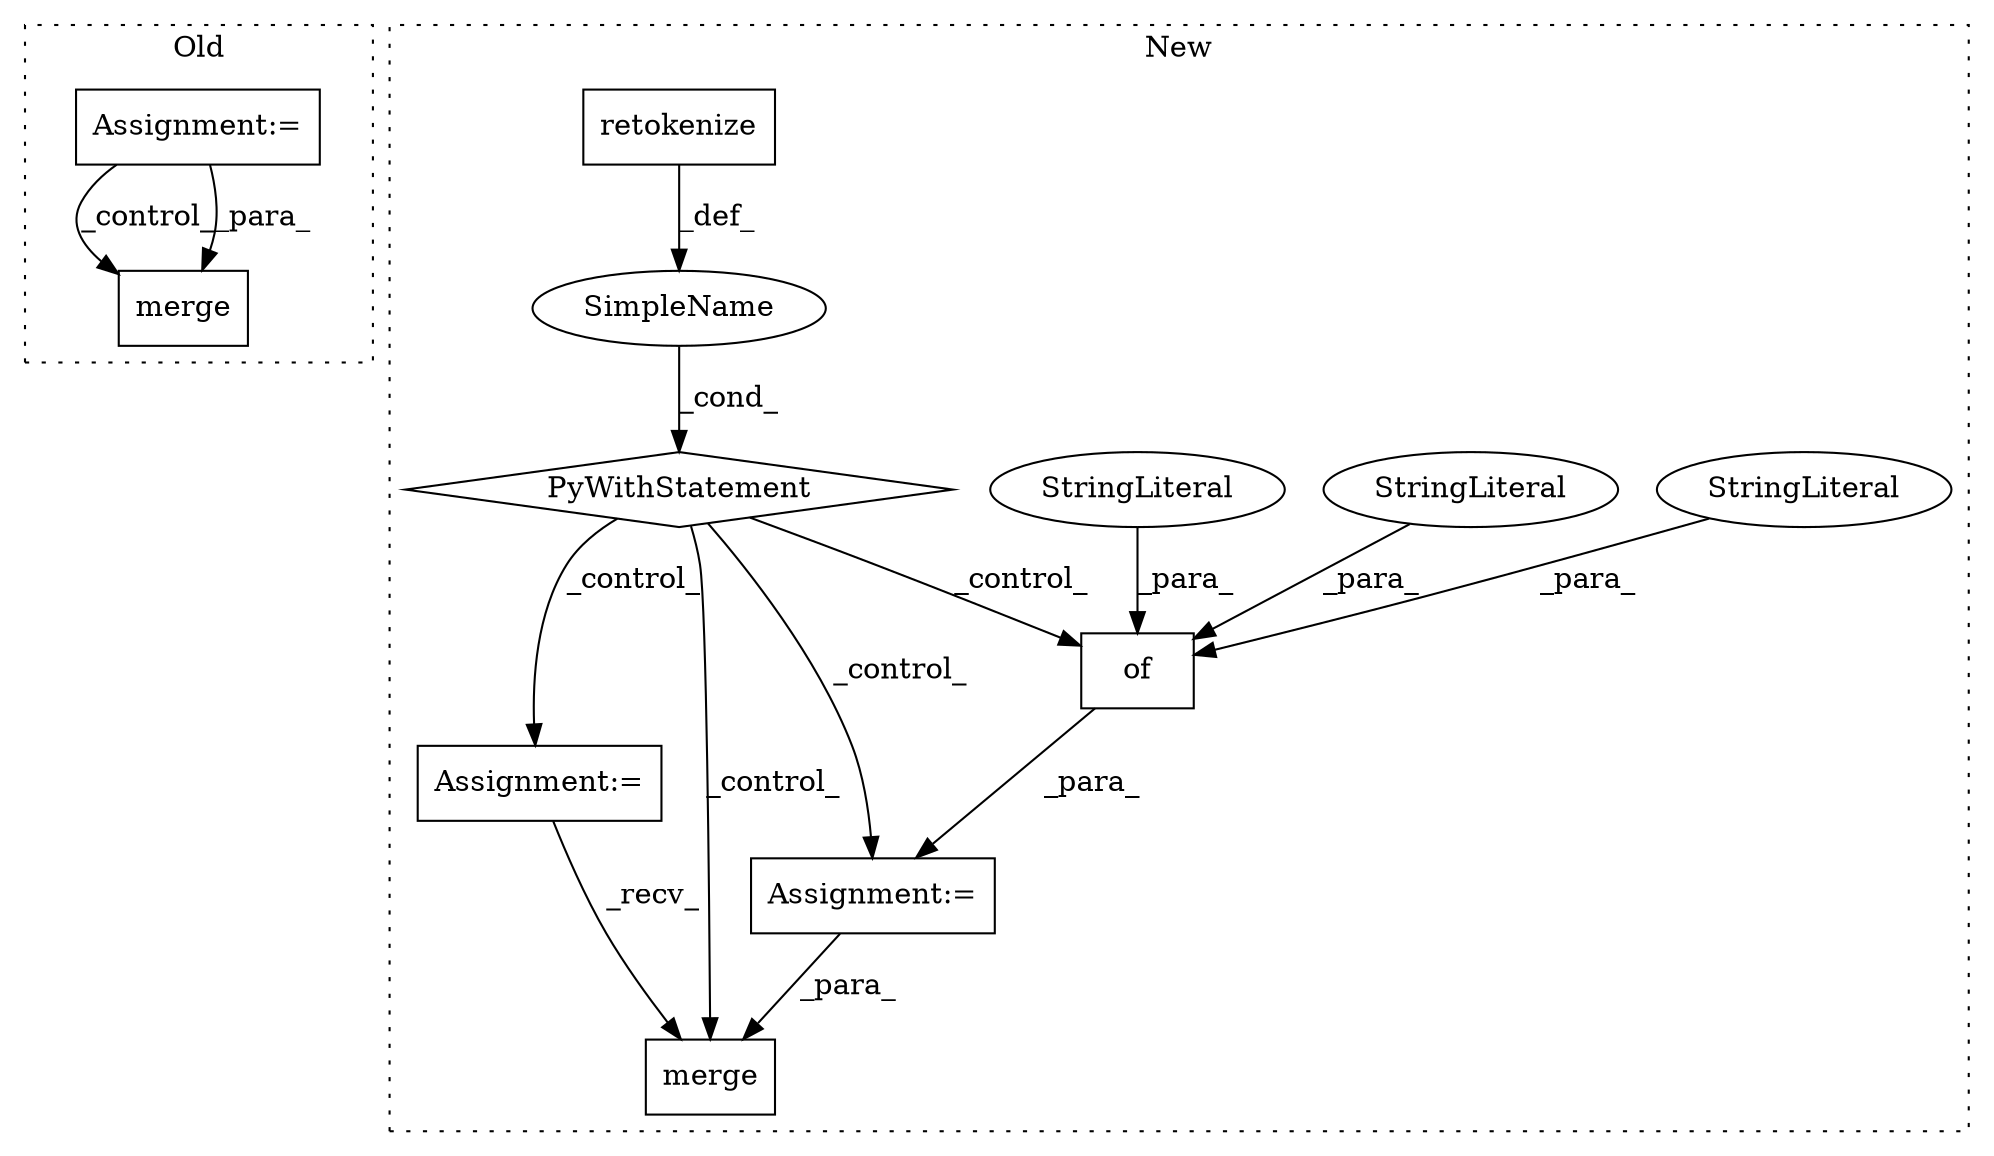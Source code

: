 digraph G {
subgraph cluster0 {
1 [label="merge" a="32" s="3989,4022" l="6,1" shape="box"];
12 [label="Assignment:=" a="7" s="3827" l="24" shape="box"];
label = "Old";
style="dotted";
}
subgraph cluster1 {
2 [label="merge" a="32" s="3099,3134" l="6,1" shape="box"];
3 [label="Assignment:=" a="7" s="3030" l="1" shape="box"];
4 [label="SimpleName" a="42" s="" l="" shape="ellipse"];
5 [label="retokenize" a="32" s="2980" l="12" shape="box"];
6 [label="of" a="32" s="3035,3078" l="3,1" shape="box"];
7 [label="PyWithStatement" a="104" s="2966,2992" l="10,2" shape="diamond"];
8 [label="StringLiteral" a="45" s="3044" l="4" shape="ellipse"];
9 [label="StringLiteral" a="45" s="3075" l="3" shape="ellipse"];
10 [label="StringLiteral" a="45" s="3064" l="10" shape="ellipse"];
11 [label="Assignment:=" a="7" s="3006" l="11" shape="box"];
label = "New";
style="dotted";
}
3 -> 2 [label="_para_"];
4 -> 7 [label="_cond_"];
5 -> 4 [label="_def_"];
6 -> 3 [label="_para_"];
7 -> 11 [label="_control_"];
7 -> 2 [label="_control_"];
7 -> 6 [label="_control_"];
7 -> 3 [label="_control_"];
8 -> 6 [label="_para_"];
9 -> 6 [label="_para_"];
10 -> 6 [label="_para_"];
11 -> 2 [label="_recv_"];
12 -> 1 [label="_control_"];
12 -> 1 [label="_para_"];
}